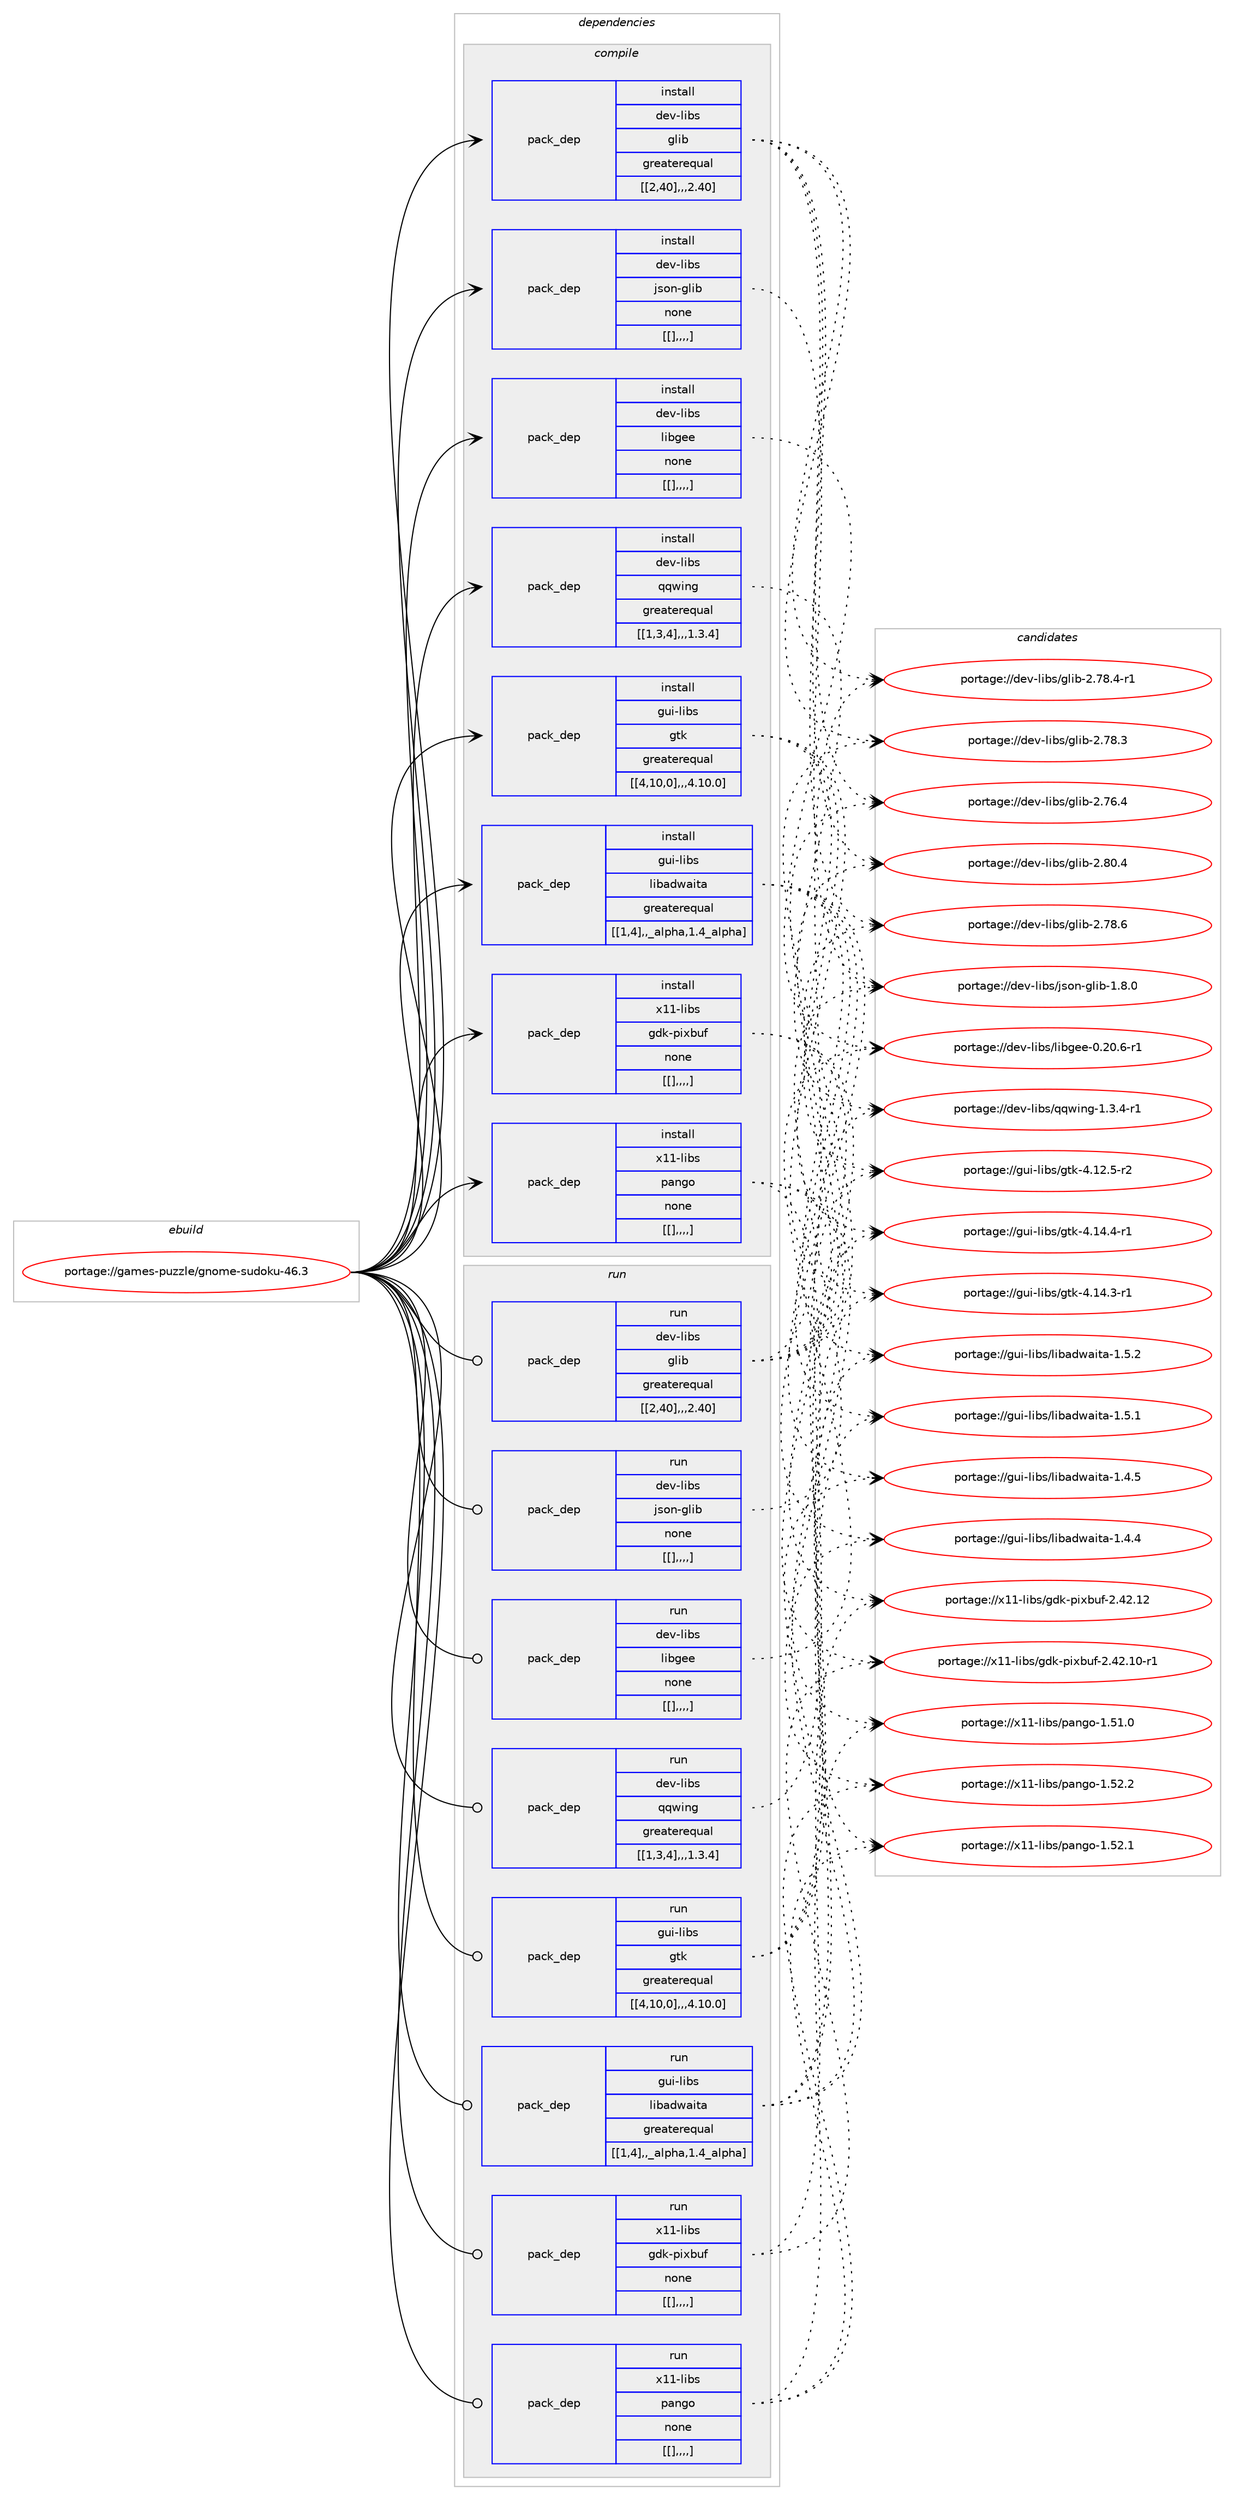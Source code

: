 digraph prolog {

# *************
# Graph options
# *************

newrank=true;
concentrate=true;
compound=true;
graph [rankdir=LR,fontname=Helvetica,fontsize=10,ranksep=1.5];#, ranksep=2.5, nodesep=0.2];
edge  [arrowhead=vee];
node  [fontname=Helvetica,fontsize=10];

# **********
# The ebuild
# **********

subgraph cluster_leftcol {
color=gray;
label=<<i>ebuild</i>>;
id [label="portage://games-puzzle/gnome-sudoku-46.3", color=red, width=4, href="../games-puzzle/gnome-sudoku-46.3.svg"];
}

# ****************
# The dependencies
# ****************

subgraph cluster_midcol {
color=gray;
label=<<i>dependencies</i>>;
subgraph cluster_compile {
fillcolor="#eeeeee";
style=filled;
label=<<i>compile</i>>;
subgraph pack167627 {
dependency235165 [label=<<TABLE BORDER="0" CELLBORDER="1" CELLSPACING="0" CELLPADDING="4" WIDTH="220"><TR><TD ROWSPAN="6" CELLPADDING="30">pack_dep</TD></TR><TR><TD WIDTH="110">install</TD></TR><TR><TD>dev-libs</TD></TR><TR><TD>glib</TD></TR><TR><TD>greaterequal</TD></TR><TR><TD>[[2,40],,,2.40]</TD></TR></TABLE>>, shape=none, color=blue];
}
id:e -> dependency235165:w [weight=20,style="solid",arrowhead="vee"];
subgraph pack167628 {
dependency235166 [label=<<TABLE BORDER="0" CELLBORDER="1" CELLSPACING="0" CELLPADDING="4" WIDTH="220"><TR><TD ROWSPAN="6" CELLPADDING="30">pack_dep</TD></TR><TR><TD WIDTH="110">install</TD></TR><TR><TD>dev-libs</TD></TR><TR><TD>json-glib</TD></TR><TR><TD>none</TD></TR><TR><TD>[[],,,,]</TD></TR></TABLE>>, shape=none, color=blue];
}
id:e -> dependency235166:w [weight=20,style="solid",arrowhead="vee"];
subgraph pack167629 {
dependency235167 [label=<<TABLE BORDER="0" CELLBORDER="1" CELLSPACING="0" CELLPADDING="4" WIDTH="220"><TR><TD ROWSPAN="6" CELLPADDING="30">pack_dep</TD></TR><TR><TD WIDTH="110">install</TD></TR><TR><TD>dev-libs</TD></TR><TR><TD>libgee</TD></TR><TR><TD>none</TD></TR><TR><TD>[[],,,,]</TD></TR></TABLE>>, shape=none, color=blue];
}
id:e -> dependency235167:w [weight=20,style="solid",arrowhead="vee"];
subgraph pack167630 {
dependency235168 [label=<<TABLE BORDER="0" CELLBORDER="1" CELLSPACING="0" CELLPADDING="4" WIDTH="220"><TR><TD ROWSPAN="6" CELLPADDING="30">pack_dep</TD></TR><TR><TD WIDTH="110">install</TD></TR><TR><TD>dev-libs</TD></TR><TR><TD>qqwing</TD></TR><TR><TD>greaterequal</TD></TR><TR><TD>[[1,3,4],,,1.3.4]</TD></TR></TABLE>>, shape=none, color=blue];
}
id:e -> dependency235168:w [weight=20,style="solid",arrowhead="vee"];
subgraph pack167631 {
dependency235169 [label=<<TABLE BORDER="0" CELLBORDER="1" CELLSPACING="0" CELLPADDING="4" WIDTH="220"><TR><TD ROWSPAN="6" CELLPADDING="30">pack_dep</TD></TR><TR><TD WIDTH="110">install</TD></TR><TR><TD>gui-libs</TD></TR><TR><TD>gtk</TD></TR><TR><TD>greaterequal</TD></TR><TR><TD>[[4,10,0],,,4.10.0]</TD></TR></TABLE>>, shape=none, color=blue];
}
id:e -> dependency235169:w [weight=20,style="solid",arrowhead="vee"];
subgraph pack167632 {
dependency235170 [label=<<TABLE BORDER="0" CELLBORDER="1" CELLSPACING="0" CELLPADDING="4" WIDTH="220"><TR><TD ROWSPAN="6" CELLPADDING="30">pack_dep</TD></TR><TR><TD WIDTH="110">install</TD></TR><TR><TD>gui-libs</TD></TR><TR><TD>libadwaita</TD></TR><TR><TD>greaterequal</TD></TR><TR><TD>[[1,4],,_alpha,1.4_alpha]</TD></TR></TABLE>>, shape=none, color=blue];
}
id:e -> dependency235170:w [weight=20,style="solid",arrowhead="vee"];
subgraph pack167633 {
dependency235171 [label=<<TABLE BORDER="0" CELLBORDER="1" CELLSPACING="0" CELLPADDING="4" WIDTH="220"><TR><TD ROWSPAN="6" CELLPADDING="30">pack_dep</TD></TR><TR><TD WIDTH="110">install</TD></TR><TR><TD>x11-libs</TD></TR><TR><TD>gdk-pixbuf</TD></TR><TR><TD>none</TD></TR><TR><TD>[[],,,,]</TD></TR></TABLE>>, shape=none, color=blue];
}
id:e -> dependency235171:w [weight=20,style="solid",arrowhead="vee"];
subgraph pack167634 {
dependency235172 [label=<<TABLE BORDER="0" CELLBORDER="1" CELLSPACING="0" CELLPADDING="4" WIDTH="220"><TR><TD ROWSPAN="6" CELLPADDING="30">pack_dep</TD></TR><TR><TD WIDTH="110">install</TD></TR><TR><TD>x11-libs</TD></TR><TR><TD>pango</TD></TR><TR><TD>none</TD></TR><TR><TD>[[],,,,]</TD></TR></TABLE>>, shape=none, color=blue];
}
id:e -> dependency235172:w [weight=20,style="solid",arrowhead="vee"];
}
subgraph cluster_compileandrun {
fillcolor="#eeeeee";
style=filled;
label=<<i>compile and run</i>>;
}
subgraph cluster_run {
fillcolor="#eeeeee";
style=filled;
label=<<i>run</i>>;
subgraph pack167635 {
dependency235173 [label=<<TABLE BORDER="0" CELLBORDER="1" CELLSPACING="0" CELLPADDING="4" WIDTH="220"><TR><TD ROWSPAN="6" CELLPADDING="30">pack_dep</TD></TR><TR><TD WIDTH="110">run</TD></TR><TR><TD>dev-libs</TD></TR><TR><TD>glib</TD></TR><TR><TD>greaterequal</TD></TR><TR><TD>[[2,40],,,2.40]</TD></TR></TABLE>>, shape=none, color=blue];
}
id:e -> dependency235173:w [weight=20,style="solid",arrowhead="odot"];
subgraph pack167636 {
dependency235174 [label=<<TABLE BORDER="0" CELLBORDER="1" CELLSPACING="0" CELLPADDING="4" WIDTH="220"><TR><TD ROWSPAN="6" CELLPADDING="30">pack_dep</TD></TR><TR><TD WIDTH="110">run</TD></TR><TR><TD>dev-libs</TD></TR><TR><TD>json-glib</TD></TR><TR><TD>none</TD></TR><TR><TD>[[],,,,]</TD></TR></TABLE>>, shape=none, color=blue];
}
id:e -> dependency235174:w [weight=20,style="solid",arrowhead="odot"];
subgraph pack167637 {
dependency235175 [label=<<TABLE BORDER="0" CELLBORDER="1" CELLSPACING="0" CELLPADDING="4" WIDTH="220"><TR><TD ROWSPAN="6" CELLPADDING="30">pack_dep</TD></TR><TR><TD WIDTH="110">run</TD></TR><TR><TD>dev-libs</TD></TR><TR><TD>libgee</TD></TR><TR><TD>none</TD></TR><TR><TD>[[],,,,]</TD></TR></TABLE>>, shape=none, color=blue];
}
id:e -> dependency235175:w [weight=20,style="solid",arrowhead="odot"];
subgraph pack167638 {
dependency235176 [label=<<TABLE BORDER="0" CELLBORDER="1" CELLSPACING="0" CELLPADDING="4" WIDTH="220"><TR><TD ROWSPAN="6" CELLPADDING="30">pack_dep</TD></TR><TR><TD WIDTH="110">run</TD></TR><TR><TD>dev-libs</TD></TR><TR><TD>qqwing</TD></TR><TR><TD>greaterequal</TD></TR><TR><TD>[[1,3,4],,,1.3.4]</TD></TR></TABLE>>, shape=none, color=blue];
}
id:e -> dependency235176:w [weight=20,style="solid",arrowhead="odot"];
subgraph pack167639 {
dependency235177 [label=<<TABLE BORDER="0" CELLBORDER="1" CELLSPACING="0" CELLPADDING="4" WIDTH="220"><TR><TD ROWSPAN="6" CELLPADDING="30">pack_dep</TD></TR><TR><TD WIDTH="110">run</TD></TR><TR><TD>gui-libs</TD></TR><TR><TD>gtk</TD></TR><TR><TD>greaterequal</TD></TR><TR><TD>[[4,10,0],,,4.10.0]</TD></TR></TABLE>>, shape=none, color=blue];
}
id:e -> dependency235177:w [weight=20,style="solid",arrowhead="odot"];
subgraph pack167640 {
dependency235178 [label=<<TABLE BORDER="0" CELLBORDER="1" CELLSPACING="0" CELLPADDING="4" WIDTH="220"><TR><TD ROWSPAN="6" CELLPADDING="30">pack_dep</TD></TR><TR><TD WIDTH="110">run</TD></TR><TR><TD>gui-libs</TD></TR><TR><TD>libadwaita</TD></TR><TR><TD>greaterequal</TD></TR><TR><TD>[[1,4],,_alpha,1.4_alpha]</TD></TR></TABLE>>, shape=none, color=blue];
}
id:e -> dependency235178:w [weight=20,style="solid",arrowhead="odot"];
subgraph pack167641 {
dependency235179 [label=<<TABLE BORDER="0" CELLBORDER="1" CELLSPACING="0" CELLPADDING="4" WIDTH="220"><TR><TD ROWSPAN="6" CELLPADDING="30">pack_dep</TD></TR><TR><TD WIDTH="110">run</TD></TR><TR><TD>x11-libs</TD></TR><TR><TD>gdk-pixbuf</TD></TR><TR><TD>none</TD></TR><TR><TD>[[],,,,]</TD></TR></TABLE>>, shape=none, color=blue];
}
id:e -> dependency235179:w [weight=20,style="solid",arrowhead="odot"];
subgraph pack167642 {
dependency235180 [label=<<TABLE BORDER="0" CELLBORDER="1" CELLSPACING="0" CELLPADDING="4" WIDTH="220"><TR><TD ROWSPAN="6" CELLPADDING="30">pack_dep</TD></TR><TR><TD WIDTH="110">run</TD></TR><TR><TD>x11-libs</TD></TR><TR><TD>pango</TD></TR><TR><TD>none</TD></TR><TR><TD>[[],,,,]</TD></TR></TABLE>>, shape=none, color=blue];
}
id:e -> dependency235180:w [weight=20,style="solid",arrowhead="odot"];
}
}

# **************
# The candidates
# **************

subgraph cluster_choices {
rank=same;
color=gray;
label=<<i>candidates</i>>;

subgraph choice167627 {
color=black;
nodesep=1;
choice1001011184510810598115471031081059845504656484652 [label="portage://dev-libs/glib-2.80.4", color=red, width=4,href="../dev-libs/glib-2.80.4.svg"];
choice1001011184510810598115471031081059845504655564654 [label="portage://dev-libs/glib-2.78.6", color=red, width=4,href="../dev-libs/glib-2.78.6.svg"];
choice10010111845108105981154710310810598455046555646524511449 [label="portage://dev-libs/glib-2.78.4-r1", color=red, width=4,href="../dev-libs/glib-2.78.4-r1.svg"];
choice1001011184510810598115471031081059845504655564651 [label="portage://dev-libs/glib-2.78.3", color=red, width=4,href="../dev-libs/glib-2.78.3.svg"];
choice1001011184510810598115471031081059845504655544652 [label="portage://dev-libs/glib-2.76.4", color=red, width=4,href="../dev-libs/glib-2.76.4.svg"];
dependency235165:e -> choice1001011184510810598115471031081059845504656484652:w [style=dotted,weight="100"];
dependency235165:e -> choice1001011184510810598115471031081059845504655564654:w [style=dotted,weight="100"];
dependency235165:e -> choice10010111845108105981154710310810598455046555646524511449:w [style=dotted,weight="100"];
dependency235165:e -> choice1001011184510810598115471031081059845504655564651:w [style=dotted,weight="100"];
dependency235165:e -> choice1001011184510810598115471031081059845504655544652:w [style=dotted,weight="100"];
}
subgraph choice167628 {
color=black;
nodesep=1;
choice1001011184510810598115471061151111104510310810598454946564648 [label="portage://dev-libs/json-glib-1.8.0", color=red, width=4,href="../dev-libs/json-glib-1.8.0.svg"];
dependency235166:e -> choice1001011184510810598115471061151111104510310810598454946564648:w [style=dotted,weight="100"];
}
subgraph choice167629 {
color=black;
nodesep=1;
choice10010111845108105981154710810598103101101454846504846544511449 [label="portage://dev-libs/libgee-0.20.6-r1", color=red, width=4,href="../dev-libs/libgee-0.20.6-r1.svg"];
dependency235167:e -> choice10010111845108105981154710810598103101101454846504846544511449:w [style=dotted,weight="100"];
}
subgraph choice167630 {
color=black;
nodesep=1;
choice1001011184510810598115471131131191051101034549465146524511449 [label="portage://dev-libs/qqwing-1.3.4-r1", color=red, width=4,href="../dev-libs/qqwing-1.3.4-r1.svg"];
dependency235168:e -> choice1001011184510810598115471131131191051101034549465146524511449:w [style=dotted,weight="100"];
}
subgraph choice167631 {
color=black;
nodesep=1;
choice103117105451081059811547103116107455246495246524511449 [label="portage://gui-libs/gtk-4.14.4-r1", color=red, width=4,href="../gui-libs/gtk-4.14.4-r1.svg"];
choice103117105451081059811547103116107455246495246514511449 [label="portage://gui-libs/gtk-4.14.3-r1", color=red, width=4,href="../gui-libs/gtk-4.14.3-r1.svg"];
choice103117105451081059811547103116107455246495046534511450 [label="portage://gui-libs/gtk-4.12.5-r2", color=red, width=4,href="../gui-libs/gtk-4.12.5-r2.svg"];
dependency235169:e -> choice103117105451081059811547103116107455246495246524511449:w [style=dotted,weight="100"];
dependency235169:e -> choice103117105451081059811547103116107455246495246514511449:w [style=dotted,weight="100"];
dependency235169:e -> choice103117105451081059811547103116107455246495046534511450:w [style=dotted,weight="100"];
}
subgraph choice167632 {
color=black;
nodesep=1;
choice10311710545108105981154710810598971001199710511697454946534650 [label="portage://gui-libs/libadwaita-1.5.2", color=red, width=4,href="../gui-libs/libadwaita-1.5.2.svg"];
choice10311710545108105981154710810598971001199710511697454946534649 [label="portage://gui-libs/libadwaita-1.5.1", color=red, width=4,href="../gui-libs/libadwaita-1.5.1.svg"];
choice10311710545108105981154710810598971001199710511697454946524653 [label="portage://gui-libs/libadwaita-1.4.5", color=red, width=4,href="../gui-libs/libadwaita-1.4.5.svg"];
choice10311710545108105981154710810598971001199710511697454946524652 [label="portage://gui-libs/libadwaita-1.4.4", color=red, width=4,href="../gui-libs/libadwaita-1.4.4.svg"];
dependency235170:e -> choice10311710545108105981154710810598971001199710511697454946534650:w [style=dotted,weight="100"];
dependency235170:e -> choice10311710545108105981154710810598971001199710511697454946534649:w [style=dotted,weight="100"];
dependency235170:e -> choice10311710545108105981154710810598971001199710511697454946524653:w [style=dotted,weight="100"];
dependency235170:e -> choice10311710545108105981154710810598971001199710511697454946524652:w [style=dotted,weight="100"];
}
subgraph choice167633 {
color=black;
nodesep=1;
choice120494945108105981154710310010745112105120981171024550465250464950 [label="portage://x11-libs/gdk-pixbuf-2.42.12", color=red, width=4,href="../x11-libs/gdk-pixbuf-2.42.12.svg"];
choice1204949451081059811547103100107451121051209811710245504652504649484511449 [label="portage://x11-libs/gdk-pixbuf-2.42.10-r1", color=red, width=4,href="../x11-libs/gdk-pixbuf-2.42.10-r1.svg"];
dependency235171:e -> choice120494945108105981154710310010745112105120981171024550465250464950:w [style=dotted,weight="100"];
dependency235171:e -> choice1204949451081059811547103100107451121051209811710245504652504649484511449:w [style=dotted,weight="100"];
}
subgraph choice167634 {
color=black;
nodesep=1;
choice12049494510810598115471129711010311145494653504650 [label="portage://x11-libs/pango-1.52.2", color=red, width=4,href="../x11-libs/pango-1.52.2.svg"];
choice12049494510810598115471129711010311145494653504649 [label="portage://x11-libs/pango-1.52.1", color=red, width=4,href="../x11-libs/pango-1.52.1.svg"];
choice12049494510810598115471129711010311145494653494648 [label="portage://x11-libs/pango-1.51.0", color=red, width=4,href="../x11-libs/pango-1.51.0.svg"];
dependency235172:e -> choice12049494510810598115471129711010311145494653504650:w [style=dotted,weight="100"];
dependency235172:e -> choice12049494510810598115471129711010311145494653504649:w [style=dotted,weight="100"];
dependency235172:e -> choice12049494510810598115471129711010311145494653494648:w [style=dotted,weight="100"];
}
subgraph choice167635 {
color=black;
nodesep=1;
choice1001011184510810598115471031081059845504656484652 [label="portage://dev-libs/glib-2.80.4", color=red, width=4,href="../dev-libs/glib-2.80.4.svg"];
choice1001011184510810598115471031081059845504655564654 [label="portage://dev-libs/glib-2.78.6", color=red, width=4,href="../dev-libs/glib-2.78.6.svg"];
choice10010111845108105981154710310810598455046555646524511449 [label="portage://dev-libs/glib-2.78.4-r1", color=red, width=4,href="../dev-libs/glib-2.78.4-r1.svg"];
choice1001011184510810598115471031081059845504655564651 [label="portage://dev-libs/glib-2.78.3", color=red, width=4,href="../dev-libs/glib-2.78.3.svg"];
choice1001011184510810598115471031081059845504655544652 [label="portage://dev-libs/glib-2.76.4", color=red, width=4,href="../dev-libs/glib-2.76.4.svg"];
dependency235173:e -> choice1001011184510810598115471031081059845504656484652:w [style=dotted,weight="100"];
dependency235173:e -> choice1001011184510810598115471031081059845504655564654:w [style=dotted,weight="100"];
dependency235173:e -> choice10010111845108105981154710310810598455046555646524511449:w [style=dotted,weight="100"];
dependency235173:e -> choice1001011184510810598115471031081059845504655564651:w [style=dotted,weight="100"];
dependency235173:e -> choice1001011184510810598115471031081059845504655544652:w [style=dotted,weight="100"];
}
subgraph choice167636 {
color=black;
nodesep=1;
choice1001011184510810598115471061151111104510310810598454946564648 [label="portage://dev-libs/json-glib-1.8.0", color=red, width=4,href="../dev-libs/json-glib-1.8.0.svg"];
dependency235174:e -> choice1001011184510810598115471061151111104510310810598454946564648:w [style=dotted,weight="100"];
}
subgraph choice167637 {
color=black;
nodesep=1;
choice10010111845108105981154710810598103101101454846504846544511449 [label="portage://dev-libs/libgee-0.20.6-r1", color=red, width=4,href="../dev-libs/libgee-0.20.6-r1.svg"];
dependency235175:e -> choice10010111845108105981154710810598103101101454846504846544511449:w [style=dotted,weight="100"];
}
subgraph choice167638 {
color=black;
nodesep=1;
choice1001011184510810598115471131131191051101034549465146524511449 [label="portage://dev-libs/qqwing-1.3.4-r1", color=red, width=4,href="../dev-libs/qqwing-1.3.4-r1.svg"];
dependency235176:e -> choice1001011184510810598115471131131191051101034549465146524511449:w [style=dotted,weight="100"];
}
subgraph choice167639 {
color=black;
nodesep=1;
choice103117105451081059811547103116107455246495246524511449 [label="portage://gui-libs/gtk-4.14.4-r1", color=red, width=4,href="../gui-libs/gtk-4.14.4-r1.svg"];
choice103117105451081059811547103116107455246495246514511449 [label="portage://gui-libs/gtk-4.14.3-r1", color=red, width=4,href="../gui-libs/gtk-4.14.3-r1.svg"];
choice103117105451081059811547103116107455246495046534511450 [label="portage://gui-libs/gtk-4.12.5-r2", color=red, width=4,href="../gui-libs/gtk-4.12.5-r2.svg"];
dependency235177:e -> choice103117105451081059811547103116107455246495246524511449:w [style=dotted,weight="100"];
dependency235177:e -> choice103117105451081059811547103116107455246495246514511449:w [style=dotted,weight="100"];
dependency235177:e -> choice103117105451081059811547103116107455246495046534511450:w [style=dotted,weight="100"];
}
subgraph choice167640 {
color=black;
nodesep=1;
choice10311710545108105981154710810598971001199710511697454946534650 [label="portage://gui-libs/libadwaita-1.5.2", color=red, width=4,href="../gui-libs/libadwaita-1.5.2.svg"];
choice10311710545108105981154710810598971001199710511697454946534649 [label="portage://gui-libs/libadwaita-1.5.1", color=red, width=4,href="../gui-libs/libadwaita-1.5.1.svg"];
choice10311710545108105981154710810598971001199710511697454946524653 [label="portage://gui-libs/libadwaita-1.4.5", color=red, width=4,href="../gui-libs/libadwaita-1.4.5.svg"];
choice10311710545108105981154710810598971001199710511697454946524652 [label="portage://gui-libs/libadwaita-1.4.4", color=red, width=4,href="../gui-libs/libadwaita-1.4.4.svg"];
dependency235178:e -> choice10311710545108105981154710810598971001199710511697454946534650:w [style=dotted,weight="100"];
dependency235178:e -> choice10311710545108105981154710810598971001199710511697454946534649:w [style=dotted,weight="100"];
dependency235178:e -> choice10311710545108105981154710810598971001199710511697454946524653:w [style=dotted,weight="100"];
dependency235178:e -> choice10311710545108105981154710810598971001199710511697454946524652:w [style=dotted,weight="100"];
}
subgraph choice167641 {
color=black;
nodesep=1;
choice120494945108105981154710310010745112105120981171024550465250464950 [label="portage://x11-libs/gdk-pixbuf-2.42.12", color=red, width=4,href="../x11-libs/gdk-pixbuf-2.42.12.svg"];
choice1204949451081059811547103100107451121051209811710245504652504649484511449 [label="portage://x11-libs/gdk-pixbuf-2.42.10-r1", color=red, width=4,href="../x11-libs/gdk-pixbuf-2.42.10-r1.svg"];
dependency235179:e -> choice120494945108105981154710310010745112105120981171024550465250464950:w [style=dotted,weight="100"];
dependency235179:e -> choice1204949451081059811547103100107451121051209811710245504652504649484511449:w [style=dotted,weight="100"];
}
subgraph choice167642 {
color=black;
nodesep=1;
choice12049494510810598115471129711010311145494653504650 [label="portage://x11-libs/pango-1.52.2", color=red, width=4,href="../x11-libs/pango-1.52.2.svg"];
choice12049494510810598115471129711010311145494653504649 [label="portage://x11-libs/pango-1.52.1", color=red, width=4,href="../x11-libs/pango-1.52.1.svg"];
choice12049494510810598115471129711010311145494653494648 [label="portage://x11-libs/pango-1.51.0", color=red, width=4,href="../x11-libs/pango-1.51.0.svg"];
dependency235180:e -> choice12049494510810598115471129711010311145494653504650:w [style=dotted,weight="100"];
dependency235180:e -> choice12049494510810598115471129711010311145494653504649:w [style=dotted,weight="100"];
dependency235180:e -> choice12049494510810598115471129711010311145494653494648:w [style=dotted,weight="100"];
}
}

}
